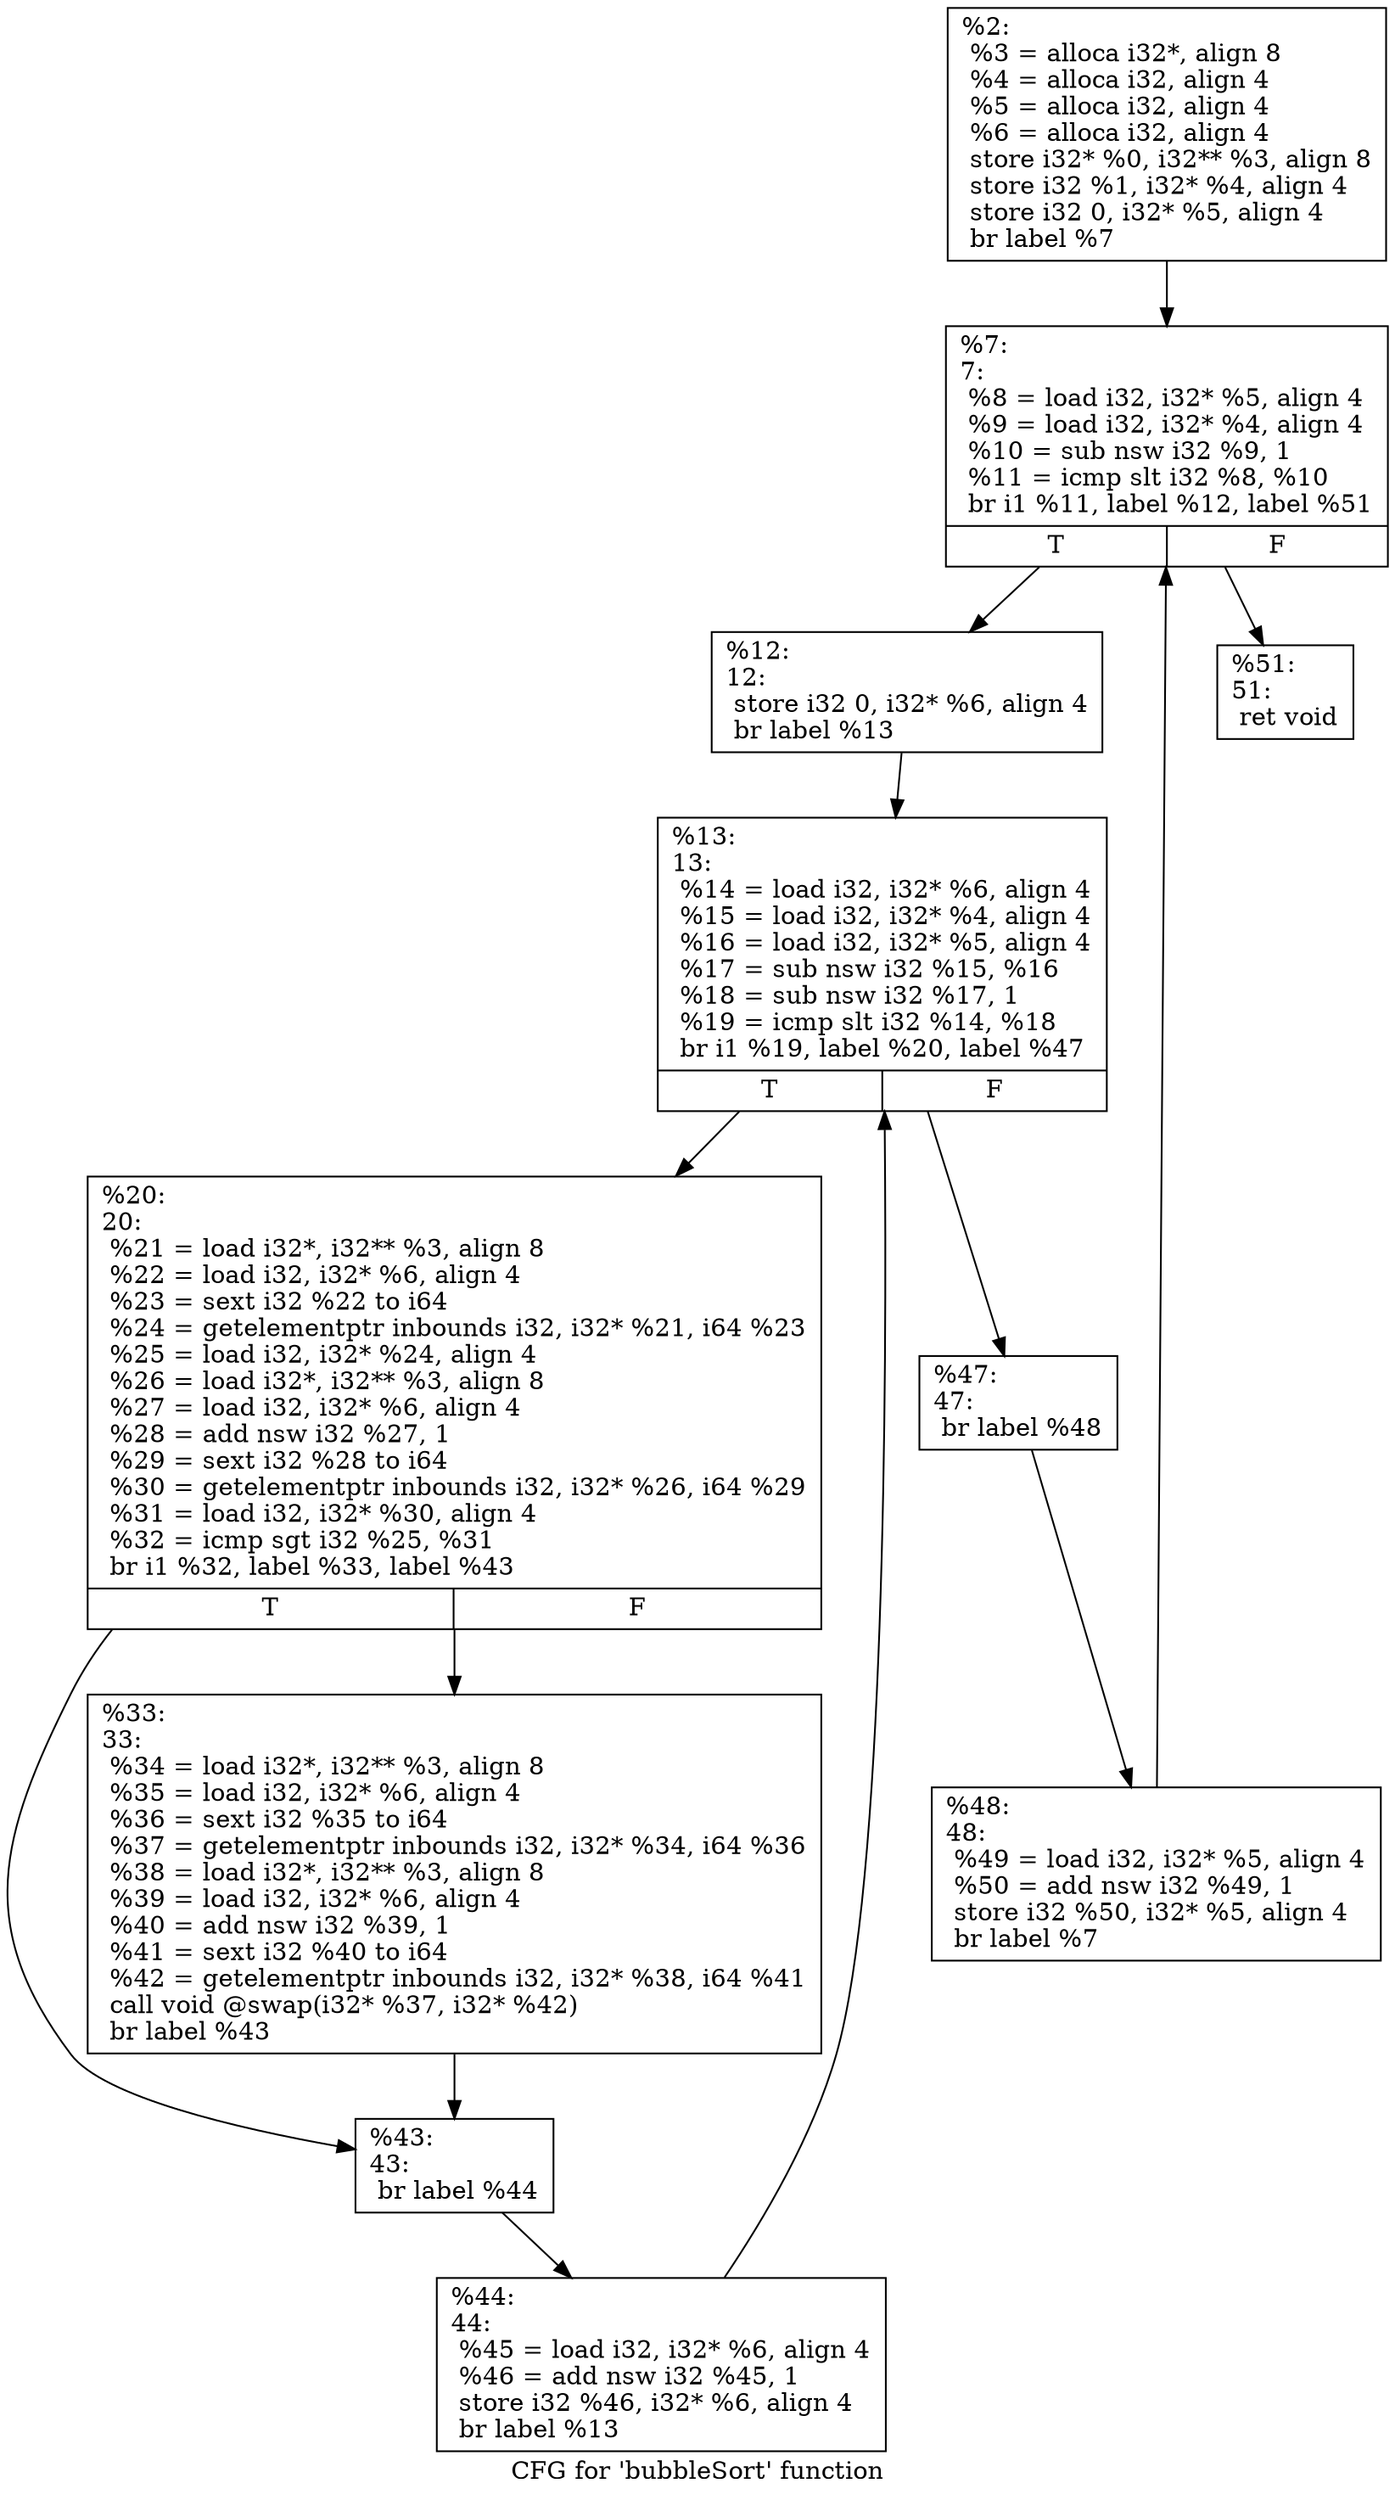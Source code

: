 digraph "CFG for 'bubbleSort' function" {
	label="CFG for 'bubbleSort' function";

	Node0x62e79c0 [shape=record,label="{%2:\l  %3 = alloca i32*, align 8\l  %4 = alloca i32, align 4\l  %5 = alloca i32, align 4\l  %6 = alloca i32, align 4\l  store i32* %0, i32** %3, align 8\l  store i32 %1, i32* %4, align 4\l  store i32 0, i32* %5, align 4\l  br label %7\l}"];
	Node0x62e79c0 -> Node0x62e7dd0;
	Node0x62e7dd0 [shape=record,label="{%7:\l7:                                                \l  %8 = load i32, i32* %5, align 4\l  %9 = load i32, i32* %4, align 4\l  %10 = sub nsw i32 %9, 1\l  %11 = icmp slt i32 %8, %10\l  br i1 %11, label %12, label %51\l|{<s0>T|<s1>F}}"];
	Node0x62e7dd0 -> Node0x62e7b40;
	Node0x62e7dd0 -> Node0x62e8020;
	Node0x62e7b40 [shape=record,label="{%12:\l12:                                               \l  store i32 0, i32* %6, align 4\l  br label %13\l}"];
	Node0x62e7b40 -> Node0x62e8130;
	Node0x62e8130 [shape=record,label="{%13:\l13:                                               \l  %14 = load i32, i32* %6, align 4\l  %15 = load i32, i32* %4, align 4\l  %16 = load i32, i32* %5, align 4\l  %17 = sub nsw i32 %15, %16\l  %18 = sub nsw i32 %17, 1\l  %19 = icmp slt i32 %14, %18\l  br i1 %19, label %20, label %47\l|{<s0>T|<s1>F}}"];
	Node0x62e8130 -> Node0x62e8450;
	Node0x62e8130 -> Node0x62e84a0;
	Node0x62e8450 [shape=record,label="{%20:\l20:                                               \l  %21 = load i32*, i32** %3, align 8\l  %22 = load i32, i32* %6, align 4\l  %23 = sext i32 %22 to i64\l  %24 = getelementptr inbounds i32, i32* %21, i64 %23\l  %25 = load i32, i32* %24, align 4\l  %26 = load i32*, i32** %3, align 8\l  %27 = load i32, i32* %6, align 4\l  %28 = add nsw i32 %27, 1\l  %29 = sext i32 %28 to i64\l  %30 = getelementptr inbounds i32, i32* %26, i64 %29\l  %31 = load i32, i32* %30, align 4\l  %32 = icmp sgt i32 %25, %31\l  br i1 %32, label %33, label %43\l|{<s0>T|<s1>F}}"];
	Node0x62e8450 -> Node0x62e8c20;
	Node0x62e8450 -> Node0x62e8c70;
	Node0x62e8c20 [shape=record,label="{%33:\l33:                                               \l  %34 = load i32*, i32** %3, align 8\l  %35 = load i32, i32* %6, align 4\l  %36 = sext i32 %35 to i64\l  %37 = getelementptr inbounds i32, i32* %34, i64 %36\l  %38 = load i32*, i32** %3, align 8\l  %39 = load i32, i32* %6, align 4\l  %40 = add nsw i32 %39, 1\l  %41 = sext i32 %40 to i64\l  %42 = getelementptr inbounds i32, i32* %38, i64 %41\l  call void @swap(i32* %37, i32* %42)\l  br label %43\l}"];
	Node0x62e8c20 -> Node0x62e8c70;
	Node0x62e8c70 [shape=record,label="{%43:\l43:                                               \l  br label %44\l}"];
	Node0x62e8c70 -> Node0x62e9200;
	Node0x62e9200 [shape=record,label="{%44:\l44:                                               \l  %45 = load i32, i32* %6, align 4\l  %46 = add nsw i32 %45, 1\l  store i32 %46, i32* %6, align 4\l  br label %13\l}"];
	Node0x62e9200 -> Node0x62e8130;
	Node0x62e84a0 [shape=record,label="{%47:\l47:                                               \l  br label %48\l}"];
	Node0x62e84a0 -> Node0x62e9460;
	Node0x62e9460 [shape=record,label="{%48:\l48:                                               \l  %49 = load i32, i32* %5, align 4\l  %50 = add nsw i32 %49, 1\l  store i32 %50, i32* %5, align 4\l  br label %7\l}"];
	Node0x62e9460 -> Node0x62e7dd0;
	Node0x62e8020 [shape=record,label="{%51:\l51:                                               \l  ret void\l}"];
}
